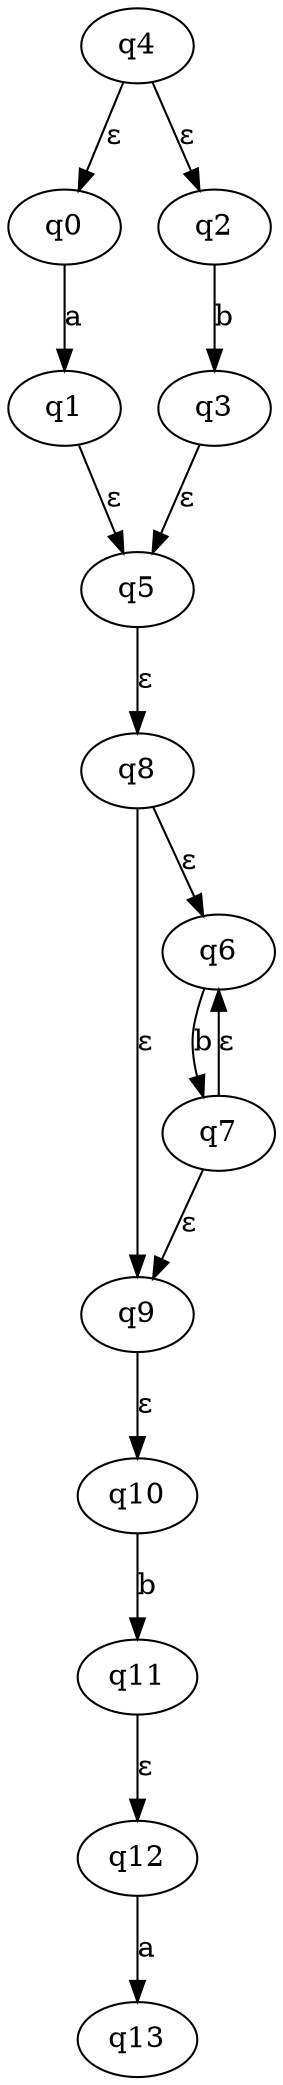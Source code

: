 digraph {
	q9 -> q10 [label="ε"]
	q5 -> q8 [label="ε"]
	q4 -> q0 [label="ε"]
	q4 -> q2 [label="ε"]
	q1 -> q5 [label="ε"]
	q3 -> q5 [label="ε"]
	q0 -> q1 [label=a]
	q2 -> q3 [label=b]
	q8 -> q6 [label="ε"]
	q8 -> q9 [label="ε"]
	q7 -> q9 [label="ε"]
	q7 -> q6 [label="ε"]
	q6 -> q7 [label=b]
	q11 -> q12 [label="ε"]
	q10 -> q11 [label=b]
	q12 -> q13 [label=a]
}
